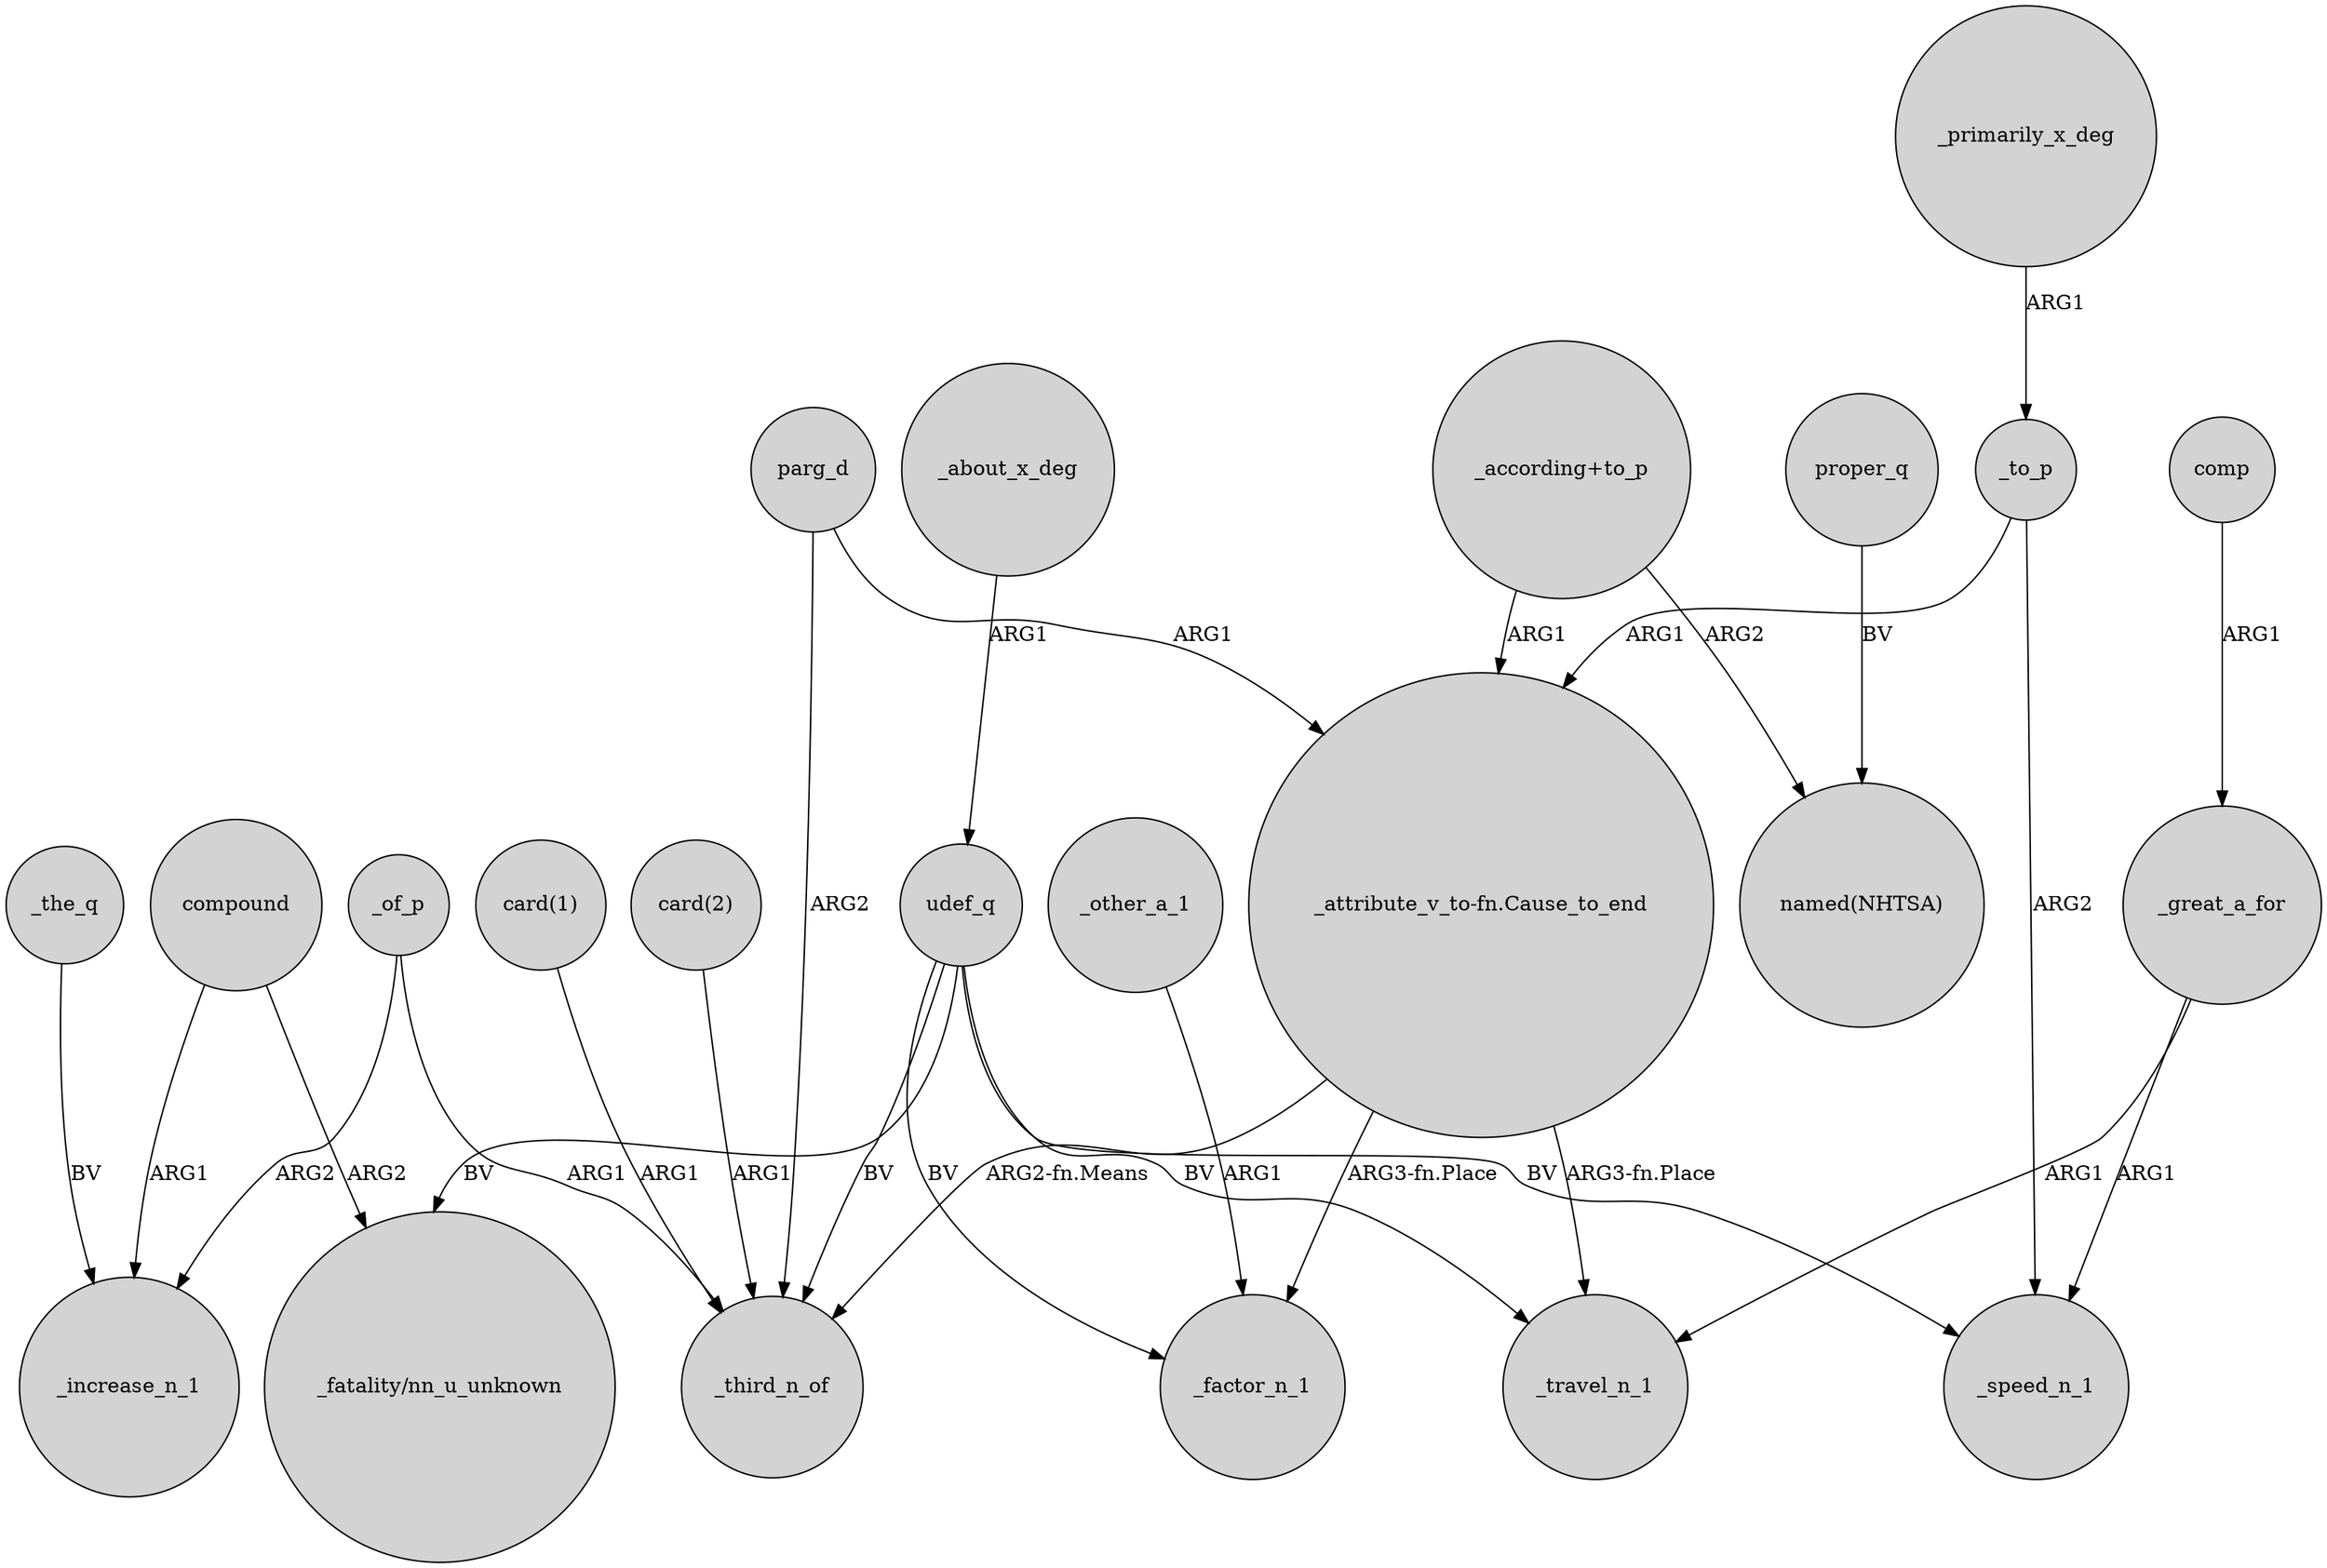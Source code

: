 digraph {
	node [shape=circle style=filled]
	compound -> _increase_n_1 [label=ARG1]
	udef_q -> "_fatality/nn_u_unknown" [label=BV]
	_to_p -> _speed_n_1 [label=ARG2]
	udef_q -> _speed_n_1 [label=BV]
	_of_p -> _increase_n_1 [label=ARG2]
	"card(1)" -> _third_n_of [label=ARG1]
	"_attribute_v_to-fn.Cause_to_end" -> _third_n_of [label="ARG2-fn.Means"]
	"_attribute_v_to-fn.Cause_to_end" -> _travel_n_1 [label="ARG3-fn.Place"]
	compound -> "_fatality/nn_u_unknown" [label=ARG2]
	_to_p -> "_attribute_v_to-fn.Cause_to_end" [label=ARG1]
	_about_x_deg -> udef_q [label=ARG1]
	_primarily_x_deg -> _to_p [label=ARG1]
	parg_d -> _third_n_of [label=ARG2]
	"_according+to_p" -> "_attribute_v_to-fn.Cause_to_end" [label=ARG1]
	"_according+to_p" -> "named(NHTSA)" [label=ARG2]
	udef_q -> _travel_n_1 [label=BV]
	udef_q -> _factor_n_1 [label=BV]
	_great_a_for -> _travel_n_1 [label=ARG1]
	"_attribute_v_to-fn.Cause_to_end" -> _factor_n_1 [label="ARG3-fn.Place"]
	parg_d -> "_attribute_v_to-fn.Cause_to_end" [label=ARG1]
	_other_a_1 -> _factor_n_1 [label=ARG1]
	proper_q -> "named(NHTSA)" [label=BV]
	_great_a_for -> _speed_n_1 [label=ARG1]
	comp -> _great_a_for [label=ARG1]
	_the_q -> _increase_n_1 [label=BV]
	_of_p -> _third_n_of [label=ARG1]
	udef_q -> _third_n_of [label=BV]
	"card(2)" -> _third_n_of [label=ARG1]
}
